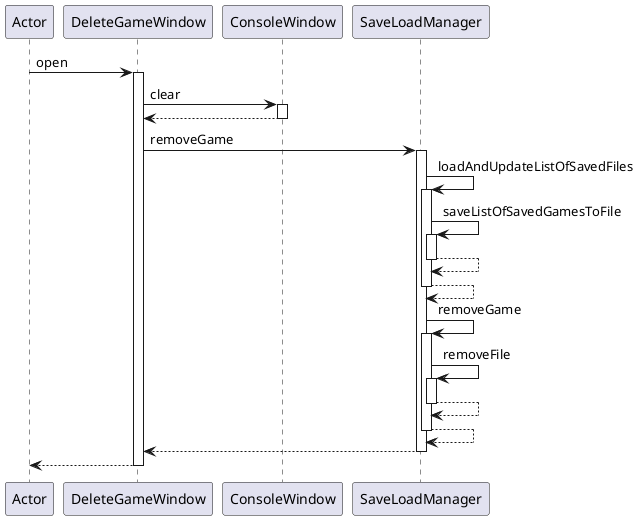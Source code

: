 @startuml
participant Actor
Actor -> DeleteGameWindow : open
activate DeleteGameWindow
DeleteGameWindow -> ConsoleWindow : clear
activate ConsoleWindow
ConsoleWindow --> DeleteGameWindow
deactivate ConsoleWindow
DeleteGameWindow -> SaveLoadManager : removeGame
activate SaveLoadManager
SaveLoadManager -> SaveLoadManager : loadAndUpdateListOfSavedFiles
activate SaveLoadManager
SaveLoadManager -> SaveLoadManager : saveListOfSavedGamesToFile
activate SaveLoadManager
SaveLoadManager --> SaveLoadManager
deactivate SaveLoadManager
SaveLoadManager --> SaveLoadManager
deactivate SaveLoadManager
SaveLoadManager -> SaveLoadManager : removeGame
activate SaveLoadManager
SaveLoadManager -> SaveLoadManager : removeFile
activate SaveLoadManager
SaveLoadManager --> SaveLoadManager
deactivate SaveLoadManager
SaveLoadManager --> SaveLoadManager
deactivate SaveLoadManager
SaveLoadManager --> DeleteGameWindow
deactivate SaveLoadManager
return
@enduml